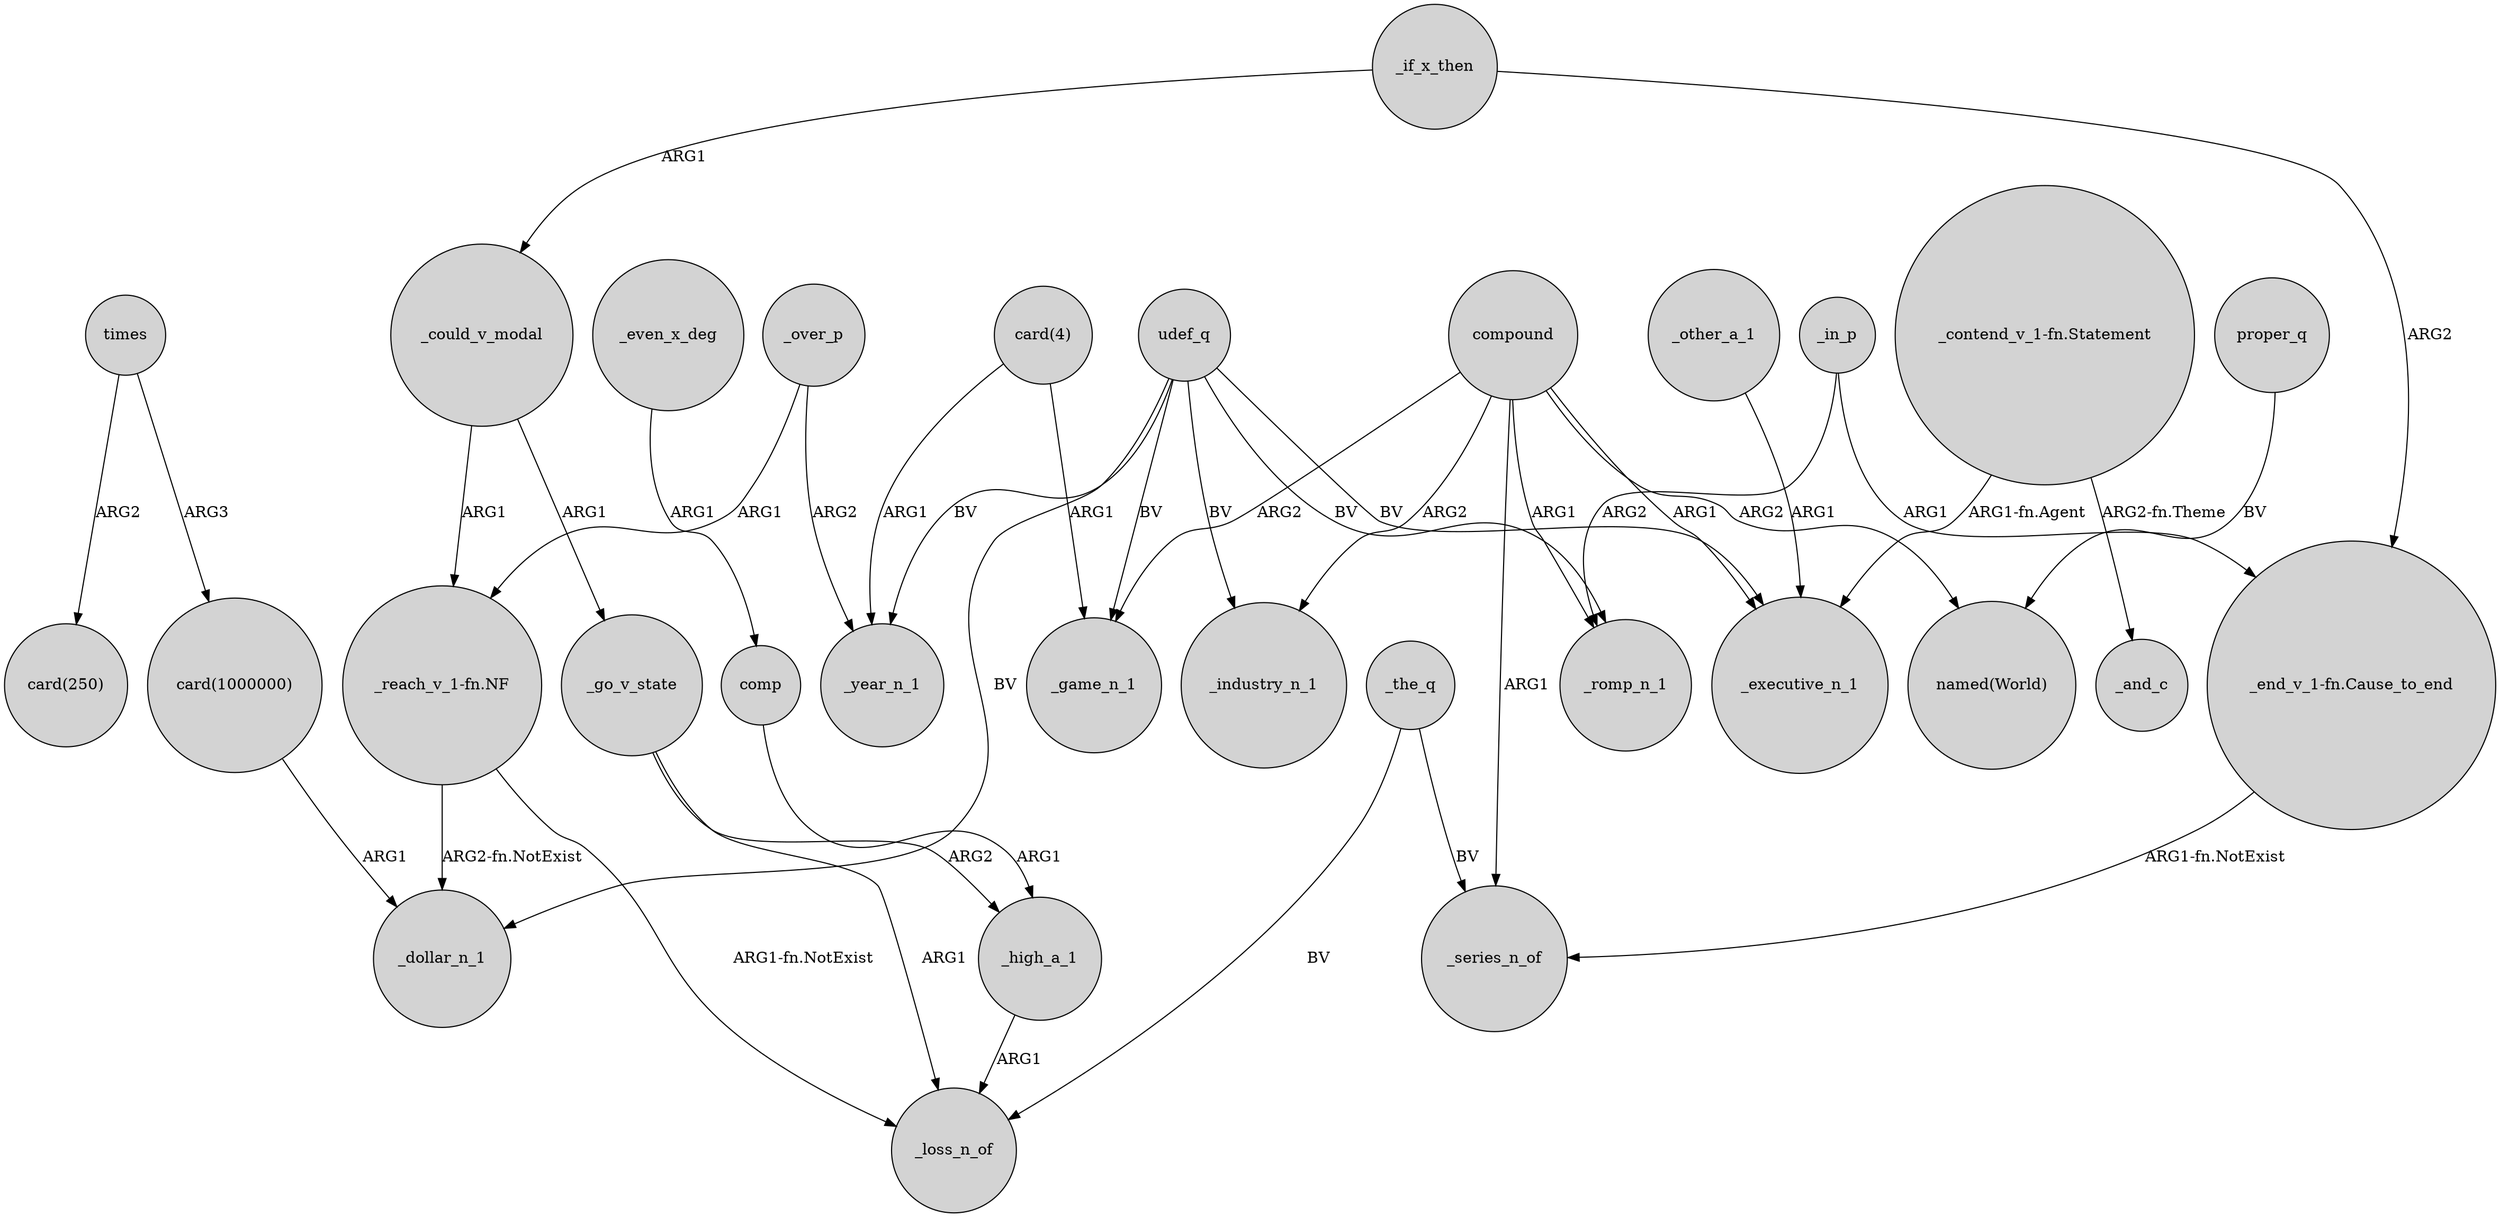 digraph {
	node [shape=circle style=filled]
	"card(1000000)" -> _dollar_n_1 [label=ARG1]
	"card(4)" -> _game_n_1 [label=ARG1]
	_if_x_then -> "_end_v_1-fn.Cause_to_end" [label=ARG2]
	compound -> _romp_n_1 [label=ARG1]
	udef_q -> _game_n_1 [label=BV]
	compound -> _series_n_of [label=ARG1]
	udef_q -> _executive_n_1 [label=BV]
	"_contend_v_1-fn.Statement" -> _and_c [label="ARG2-fn.Theme"]
	_over_p -> "_reach_v_1-fn.NF" [label=ARG1]
	_could_v_modal -> _go_v_state [label=ARG1]
	"_end_v_1-fn.Cause_to_end" -> _series_n_of [label="ARG1-fn.NotExist"]
	compound -> _executive_n_1 [label=ARG1]
	"card(4)" -> _year_n_1 [label=ARG1]
	_could_v_modal -> "_reach_v_1-fn.NF" [label=ARG1]
	"_reach_v_1-fn.NF" -> _dollar_n_1 [label="ARG2-fn.NotExist"]
	times -> "card(250)" [label=ARG2]
	comp -> _high_a_1 [label=ARG1]
	"_contend_v_1-fn.Statement" -> _executive_n_1 [label="ARG1-fn.Agent"]
	_go_v_state -> _high_a_1 [label=ARG2]
	_if_x_then -> _could_v_modal [label=ARG1]
	_go_v_state -> _loss_n_of [label=ARG1]
	_in_p -> "_end_v_1-fn.Cause_to_end" [label=ARG1]
	_even_x_deg -> comp [label=ARG1]
	_the_q -> _series_n_of [label=BV]
	udef_q -> _romp_n_1 [label=BV]
	_in_p -> _romp_n_1 [label=ARG2]
	compound -> _industry_n_1 [label=ARG2]
	times -> "card(1000000)" [label=ARG3]
	compound -> "named(World)" [label=ARG2]
	_the_q -> _loss_n_of [label=BV]
	_high_a_1 -> _loss_n_of [label=ARG1]
	proper_q -> "named(World)" [label=BV]
	_other_a_1 -> _executive_n_1 [label=ARG1]
	_over_p -> _year_n_1 [label=ARG2]
	udef_q -> _year_n_1 [label=BV]
	compound -> _game_n_1 [label=ARG2]
	"_reach_v_1-fn.NF" -> _loss_n_of [label="ARG1-fn.NotExist"]
	udef_q -> _industry_n_1 [label=BV]
	udef_q -> _dollar_n_1 [label=BV]
}
